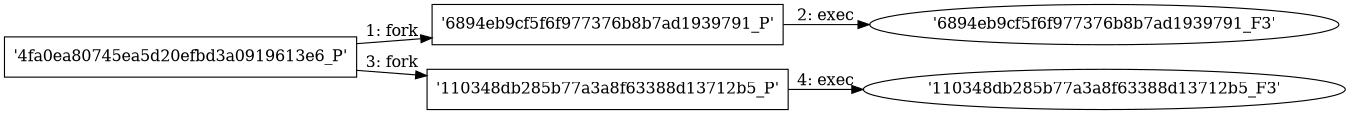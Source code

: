 digraph "D:\Learning\Paper\apt\基于CTI的攻击预警\Dataset\攻击图\ASGfromALLCTI\Vulnerability Spotlight ARM Mbedtls x509 ECDSA invalid public key Code Execution Vulnerability.dot" {
rankdir="LR"
size="9"
fixedsize="false"
splines="true"
nodesep=0.3
ranksep=0
fontsize=10
overlap="scalexy"
engine= "neato"
	"'4fa0ea80745ea5d20efbd3a0919613e6_P'" [node_type=Process shape=box]
	"'6894eb9cf5f6f977376b8b7ad1939791_P'" [node_type=Process shape=box]
	"'4fa0ea80745ea5d20efbd3a0919613e6_P'" -> "'6894eb9cf5f6f977376b8b7ad1939791_P'" [label="1: fork"]
	"'6894eb9cf5f6f977376b8b7ad1939791_P'" [node_type=Process shape=box]
	"'6894eb9cf5f6f977376b8b7ad1939791_F3'" [node_type=File shape=ellipse]
	"'6894eb9cf5f6f977376b8b7ad1939791_P'" -> "'6894eb9cf5f6f977376b8b7ad1939791_F3'" [label="2: exec"]
	"'4fa0ea80745ea5d20efbd3a0919613e6_P'" [node_type=Process shape=box]
	"'110348db285b77a3a8f63388d13712b5_P'" [node_type=Process shape=box]
	"'4fa0ea80745ea5d20efbd3a0919613e6_P'" -> "'110348db285b77a3a8f63388d13712b5_P'" [label="3: fork"]
	"'110348db285b77a3a8f63388d13712b5_P'" [node_type=Process shape=box]
	"'110348db285b77a3a8f63388d13712b5_F3'" [node_type=File shape=ellipse]
	"'110348db285b77a3a8f63388d13712b5_P'" -> "'110348db285b77a3a8f63388d13712b5_F3'" [label="4: exec"]
}
